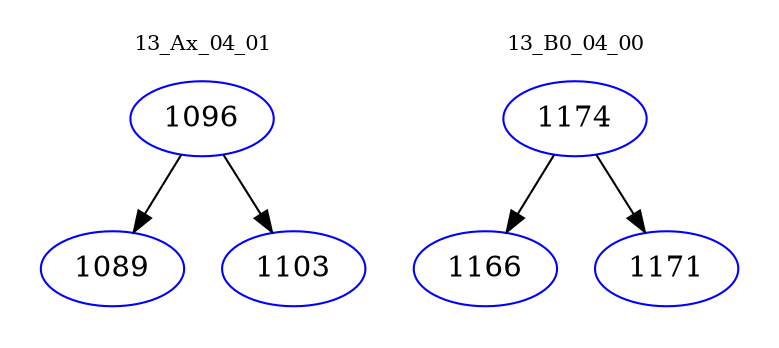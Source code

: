 digraph{
subgraph cluster_0 {
color = white
label = "13_Ax_04_01";
fontsize=10;
T0_1096 [label="1096", color="blue"]
T0_1096 -> T0_1089 [color="black"]
T0_1089 [label="1089", color="blue"]
T0_1096 -> T0_1103 [color="black"]
T0_1103 [label="1103", color="blue"]
}
subgraph cluster_1 {
color = white
label = "13_B0_04_00";
fontsize=10;
T1_1174 [label="1174", color="blue"]
T1_1174 -> T1_1166 [color="black"]
T1_1166 [label="1166", color="blue"]
T1_1174 -> T1_1171 [color="black"]
T1_1171 [label="1171", color="blue"]
}
}
